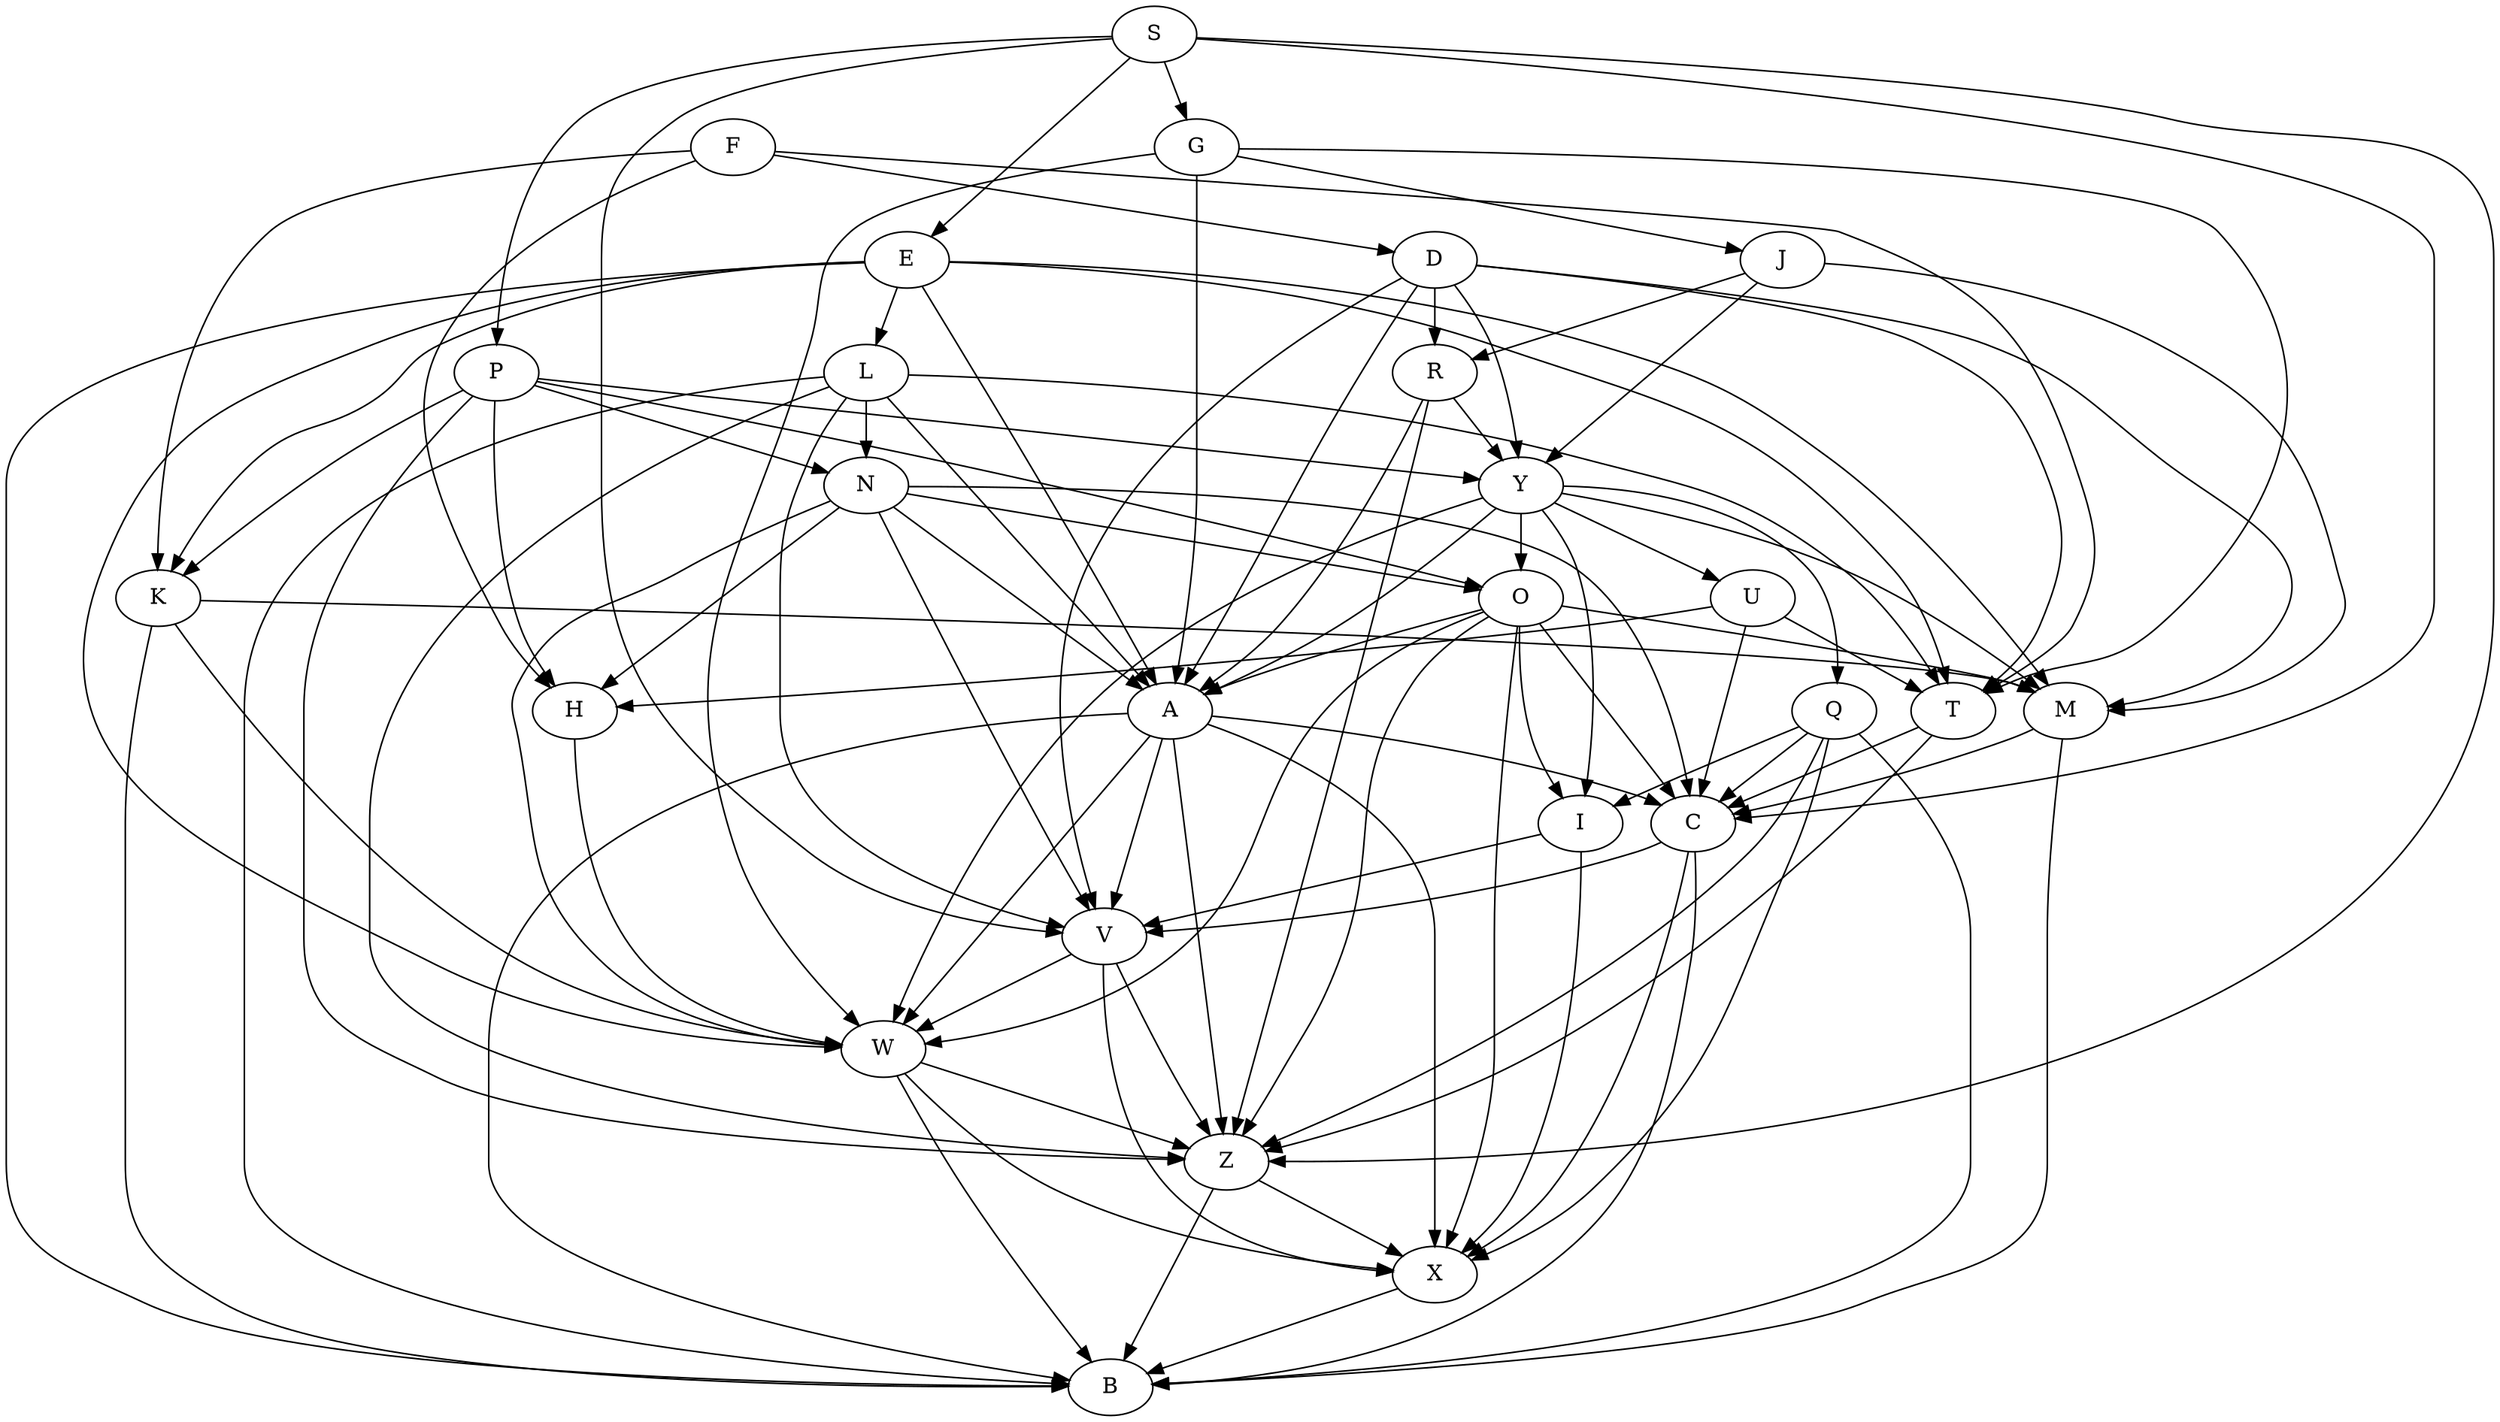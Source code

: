 digraph TheGRaph {
S -> G
E -> T
G -> A
P -> Z
L -> Z
F -> H
D -> Y
J -> Y
N -> O
R -> Y
Y -> W
U -> T
H -> W
T -> Z
Q -> B
O -> Z
K -> W
M -> C
A -> Z
C -> X
I -> V
V -> W
W -> X
Z -> B
X -> B
D -> M
S -> Z
A -> B
V -> Z
Q -> Z
O -> W
S -> E
L -> B
P -> Y
K -> M
W -> Z
Y -> Q
J -> M
U -> H
Y -> U
D -> A
C -> V
G -> J
O -> C
P -> H
M -> B
T -> C
A -> W
C -> B
Q -> I
O -> A
N -> H
Q -> C
G -> W
V -> X
A -> V
S -> C
O -> M
E -> L
D -> V
P -> N
O -> I
P -> K
N -> A
A -> X
L -> A
L -> T
I -> X
N -> C
N -> W
Y -> M
R -> A
O -> X
G -> T
S -> P
E -> M
E -> A
E -> W
F -> D
U -> C
R -> Z
A -> C
F -> K
L -> V
F -> T
W -> B
Y -> A
D -> T
S -> V
Y -> O
K -> B
N -> V
Y -> I
Z -> X
E -> B
P -> O
D -> R
Q -> X
E -> K
J -> R
L -> N
}